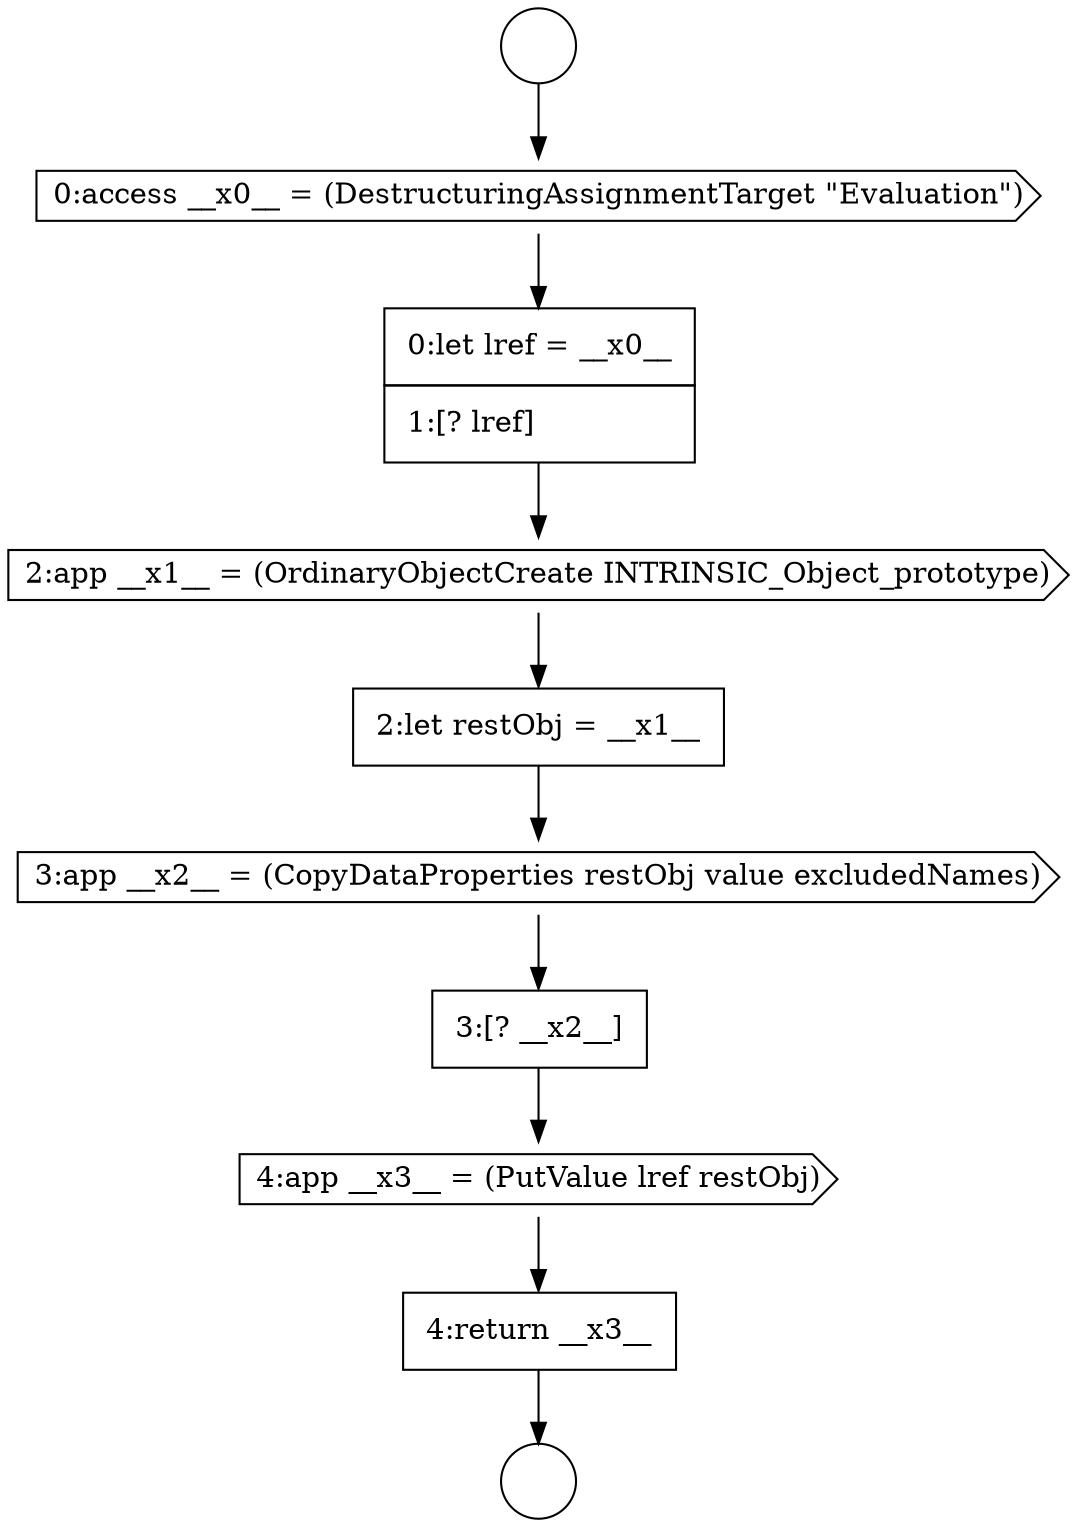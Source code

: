 digraph {
  node5893 [shape=cds, label=<<font color="black">4:app __x3__ = (PutValue lref restObj)</font>> color="black" fillcolor="white" style=filled]
  node5889 [shape=cds, label=<<font color="black">2:app __x1__ = (OrdinaryObjectCreate INTRINSIC_Object_prototype)</font>> color="black" fillcolor="white" style=filled]
  node5887 [shape=cds, label=<<font color="black">0:access __x0__ = (DestructuringAssignmentTarget &quot;Evaluation&quot;)</font>> color="black" fillcolor="white" style=filled]
  node5891 [shape=cds, label=<<font color="black">3:app __x2__ = (CopyDataProperties restObj value excludedNames)</font>> color="black" fillcolor="white" style=filled]
  node5892 [shape=none, margin=0, label=<<font color="black">
    <table border="0" cellborder="1" cellspacing="0" cellpadding="10">
      <tr><td align="left">3:[? __x2__]</td></tr>
    </table>
  </font>> color="black" fillcolor="white" style=filled]
  node5888 [shape=none, margin=0, label=<<font color="black">
    <table border="0" cellborder="1" cellspacing="0" cellpadding="10">
      <tr><td align="left">0:let lref = __x0__</td></tr>
      <tr><td align="left">1:[? lref]</td></tr>
    </table>
  </font>> color="black" fillcolor="white" style=filled]
  node5894 [shape=none, margin=0, label=<<font color="black">
    <table border="0" cellborder="1" cellspacing="0" cellpadding="10">
      <tr><td align="left">4:return __x3__</td></tr>
    </table>
  </font>> color="black" fillcolor="white" style=filled]
  node5885 [shape=circle label=" " color="black" fillcolor="white" style=filled]
  node5890 [shape=none, margin=0, label=<<font color="black">
    <table border="0" cellborder="1" cellspacing="0" cellpadding="10">
      <tr><td align="left">2:let restObj = __x1__</td></tr>
    </table>
  </font>> color="black" fillcolor="white" style=filled]
  node5886 [shape=circle label=" " color="black" fillcolor="white" style=filled]
  node5887 -> node5888 [ color="black"]
  node5891 -> node5892 [ color="black"]
  node5888 -> node5889 [ color="black"]
  node5890 -> node5891 [ color="black"]
  node5892 -> node5893 [ color="black"]
  node5889 -> node5890 [ color="black"]
  node5893 -> node5894 [ color="black"]
  node5894 -> node5886 [ color="black"]
  node5885 -> node5887 [ color="black"]
}
